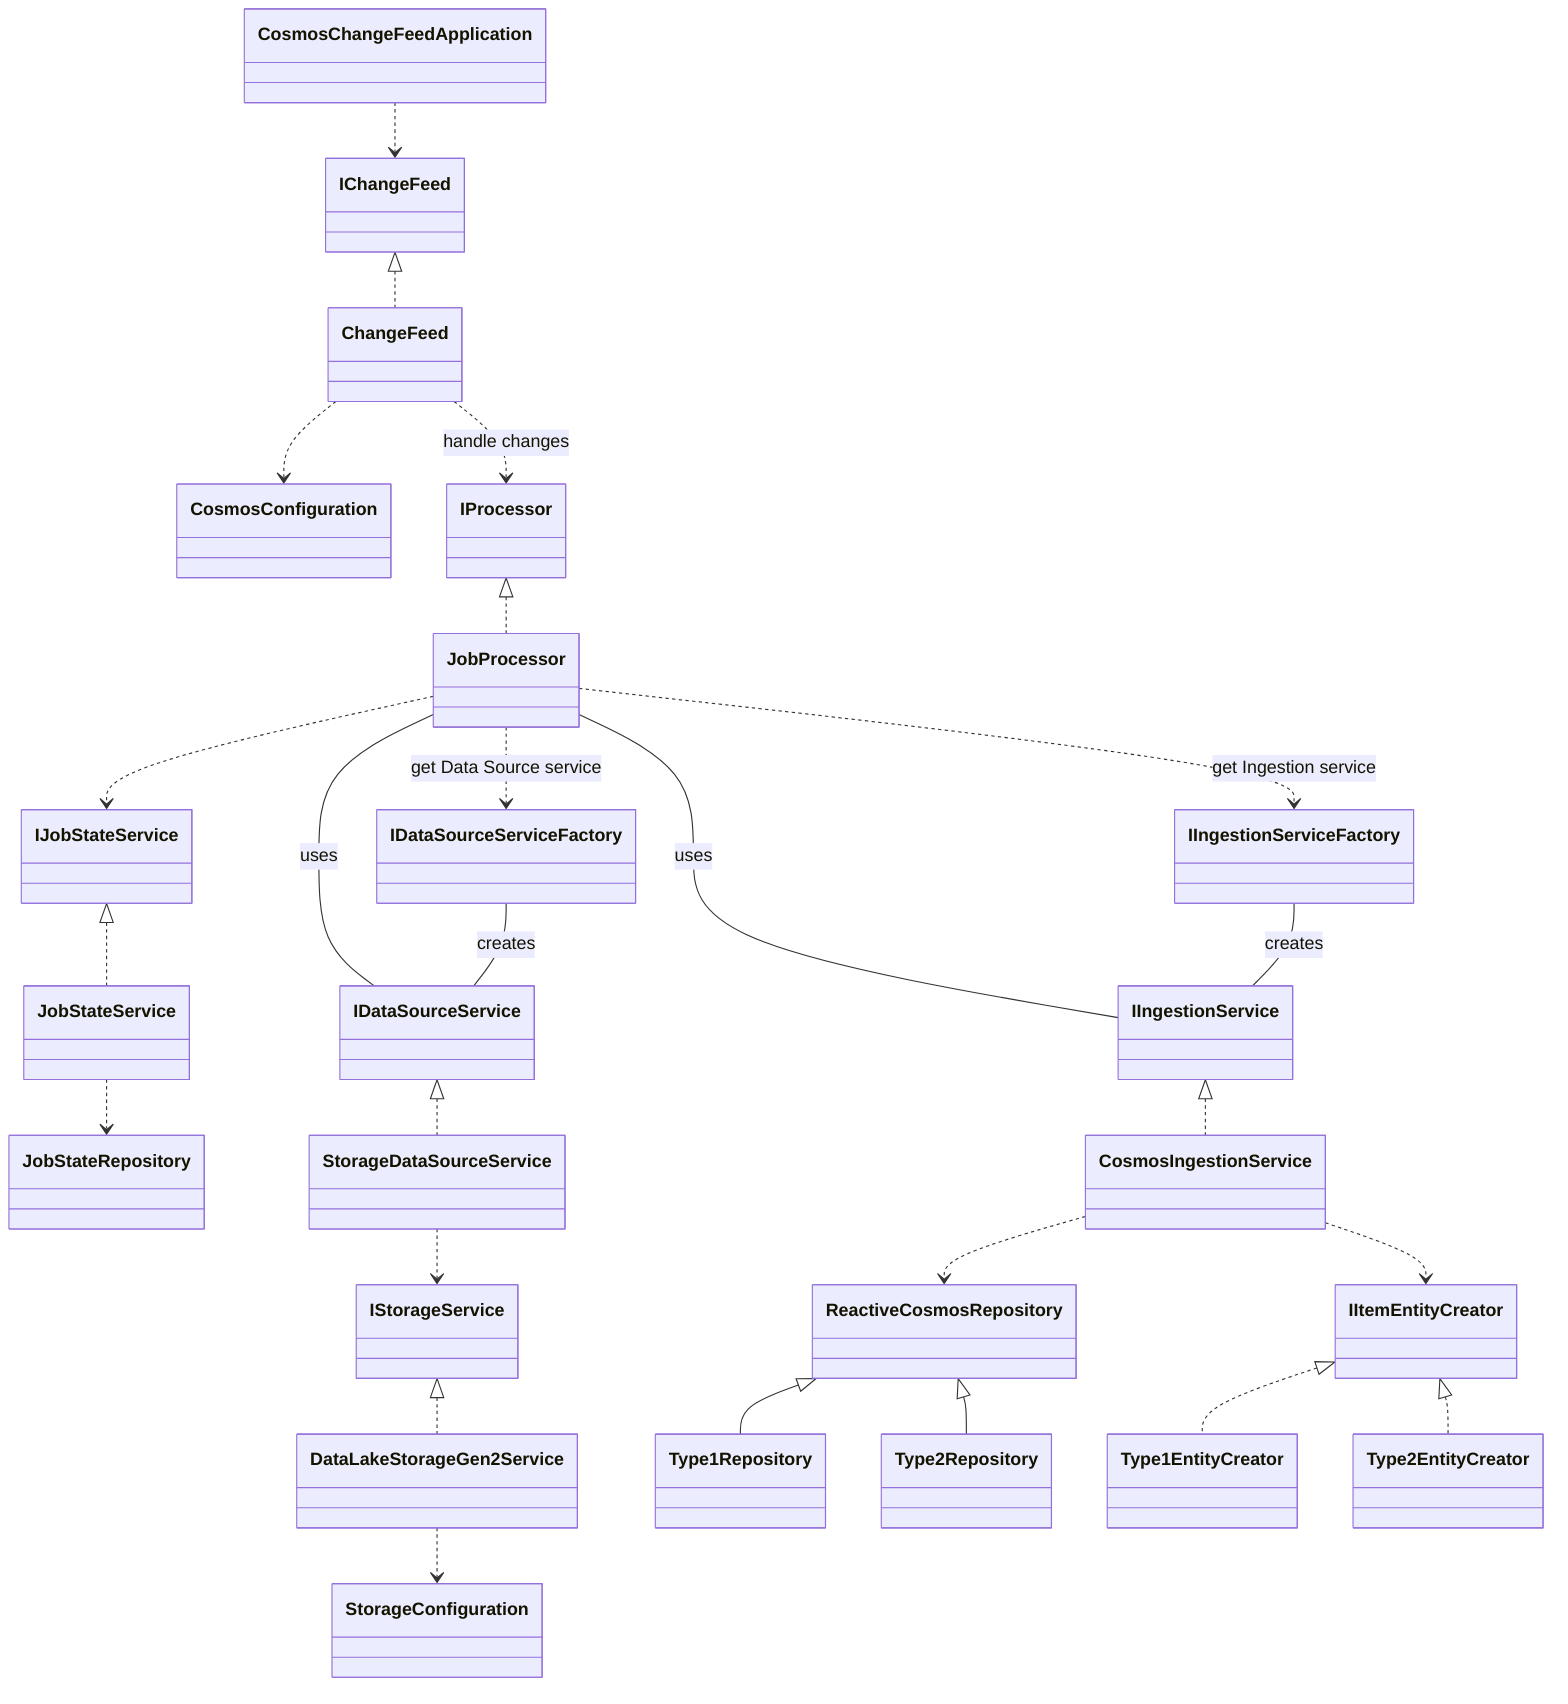 classDiagram
  CosmosChangeFeedApplication ..> IChangeFeed

  IChangeFeed <|.. ChangeFeed

  ChangeFeed ..> CosmosConfiguration
  ChangeFeed ..> IProcessor : handle changes

  IProcessor <|.. JobProcessor

  JobProcessor ..> IDataSourceServiceFactory : get Data Source service
  JobProcessor ..> IIngestionServiceFactory : get Ingestion service
  JobProcessor ..> IJobStateService
  JobProcessor -- IDataSourceService : uses
  JobProcessor -- IIngestionService : uses

  IJobStateService <|.. JobStateService

  JobStateService ..> JobStateRepository

  IDataSourceServiceFactory -- IDataSourceService : creates

  IDataSourceService <|.. StorageDataSourceService

  StorageDataSourceService ..> IStorageService

  IStorageService <|.. DataLakeStorageGen2Service

  DataLakeStorageGen2Service ..> StorageConfiguration

  IIngestionServiceFactory -- IIngestionService : creates

  IIngestionService <|.. CosmosIngestionService

  CosmosIngestionService ..> ReactiveCosmosRepository

  ReactiveCosmosRepository <|-- Type1Repository
  ReactiveCosmosRepository <|-- Type2Repository

  CosmosIngestionService ..> IItemEntityCreator

  IItemEntityCreator <|.. Type1EntityCreator
  IItemEntityCreator <|.. Type2EntityCreator